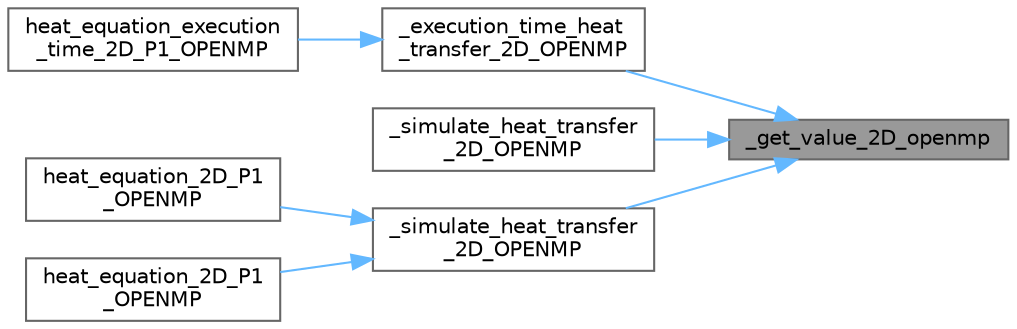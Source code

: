 digraph "_get_value_2D_openmp"
{
 // LATEX_PDF_SIZE
  bgcolor="transparent";
  edge [fontname=Helvetica,fontsize=10,labelfontname=Helvetica,labelfontsize=10];
  node [fontname=Helvetica,fontsize=10,shape=box,height=0.2,width=0.4];
  rankdir="RL";
  Node1 [id="Node000001",label="_get_value_2D_openmp",height=0.2,width=0.4,color="gray40", fillcolor="grey60", style="filled", fontcolor="black",tooltip="This is a function calculates the value of specific point in the space at specific time in 2D."];
  Node1 -> Node2 [id="edge1_Node000001_Node000002",dir="back",color="steelblue1",style="solid",tooltip=" "];
  Node2 [id="Node000002",label="_execution_time_heat\l_transfer_2D_OPENMP",height=0.2,width=0.4,color="grey40", fillcolor="white", style="filled",URL="$_physics___l_i_b_2src_2thermopara_8c.html#a85f8b733d6b1a5cba79bf0651ba70abb",tooltip="This is a function that simulates the heat transfer in 2D object, and return the execution time witho..."];
  Node2 -> Node3 [id="edge2_Node000002_Node000003",dir="back",color="steelblue1",style="solid",tooltip=" "];
  Node3 [id="Node000003",label="heat_equation_execution\l_time_2D_P1_OPENMP",height=0.2,width=0.4,color="grey40", fillcolor="white", style="filled",URL="$_physics___l_i_b_2src_2physics_8c.html#aa7e26d1fc4e8ef65b81a0db162122b40",tooltip=" "];
  Node1 -> Node4 [id="edge3_Node000001_Node000004",dir="back",color="steelblue1",style="solid",tooltip=" "];
  Node4 [id="Node000004",label="_simulate_heat_transfer\l_2D_OPENMP",height=0.2,width=0.4,color="grey40", fillcolor="white", style="filled",URL="$temp2_2thermopara_8c.html#a9cbaaadbc5ef17b1bc90369699bd054f",tooltip=" "];
  Node1 -> Node5 [id="edge4_Node000001_Node000005",dir="back",color="steelblue1",style="solid",tooltip=" "];
  Node5 [id="Node000005",label="_simulate_heat_transfer\l_2D_OPENMP",height=0.2,width=0.4,color="grey40", fillcolor="white", style="filled",URL="$_physics___l_i_b_2src_2thermopara_8c.html#a7ae68140a2087aac5dcd9c777c43171d",tooltip="This is a function that simulates the heat transfer in 2D object, and each core writes the result to ..."];
  Node5 -> Node6 [id="edge5_Node000005_Node000006",dir="back",color="steelblue1",style="solid",tooltip=" "];
  Node6 [id="Node000006",label="heat_equation_2D_P1\l_OPENMP",height=0.2,width=0.4,color="grey40", fillcolor="white", style="filled",URL="$temp2_2physics_8c.html#a971bf4fb879f9e97ebc4ec08e1ce6928",tooltip=" "];
  Node5 -> Node7 [id="edge6_Node000005_Node000007",dir="back",color="steelblue1",style="solid",tooltip=" "];
  Node7 [id="Node000007",label="heat_equation_2D_P1\l_OPENMP",height=0.2,width=0.4,color="grey40", fillcolor="white", style="filled",URL="$_physics___l_i_b_2src_2physics_8c.html#ada643ccfeeafe3a247c2a3fbf586aed5",tooltip=" "];
}
